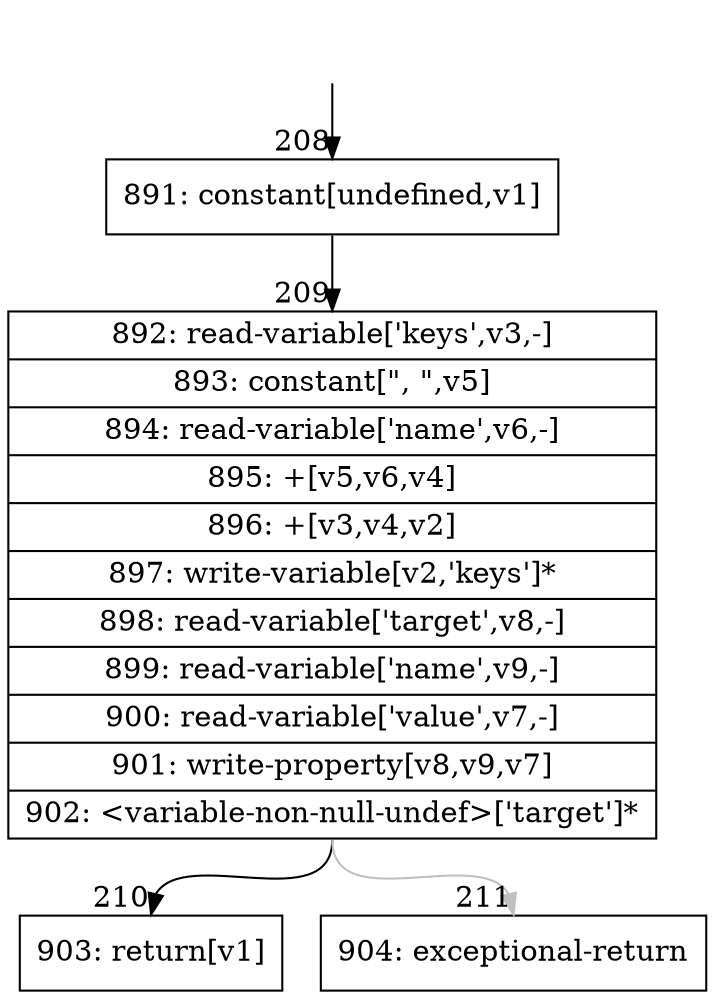 digraph {
rankdir="TD"
BB_entry21[shape=none,label=""];
BB_entry21 -> BB208 [tailport=s, headport=n, headlabel="    208"]
BB208 [shape=record label="{891: constant[undefined,v1]}" ] 
BB208 -> BB209 [tailport=s, headport=n, headlabel="      209"]
BB209 [shape=record label="{892: read-variable['keys',v3,-]|893: constant[\", \",v5]|894: read-variable['name',v6,-]|895: +[v5,v6,v4]|896: +[v3,v4,v2]|897: write-variable[v2,'keys']*|898: read-variable['target',v8,-]|899: read-variable['name',v9,-]|900: read-variable['value',v7,-]|901: write-property[v8,v9,v7]|902: \<variable-non-null-undef\>['target']*}" ] 
BB209 -> BB210 [tailport=s, headport=n, headlabel="      210"]
BB209 -> BB211 [tailport=s, headport=n, color=gray, headlabel="      211"]
BB210 [shape=record label="{903: return[v1]}" ] 
BB211 [shape=record label="{904: exceptional-return}" ] 
//#$~ 164
}
